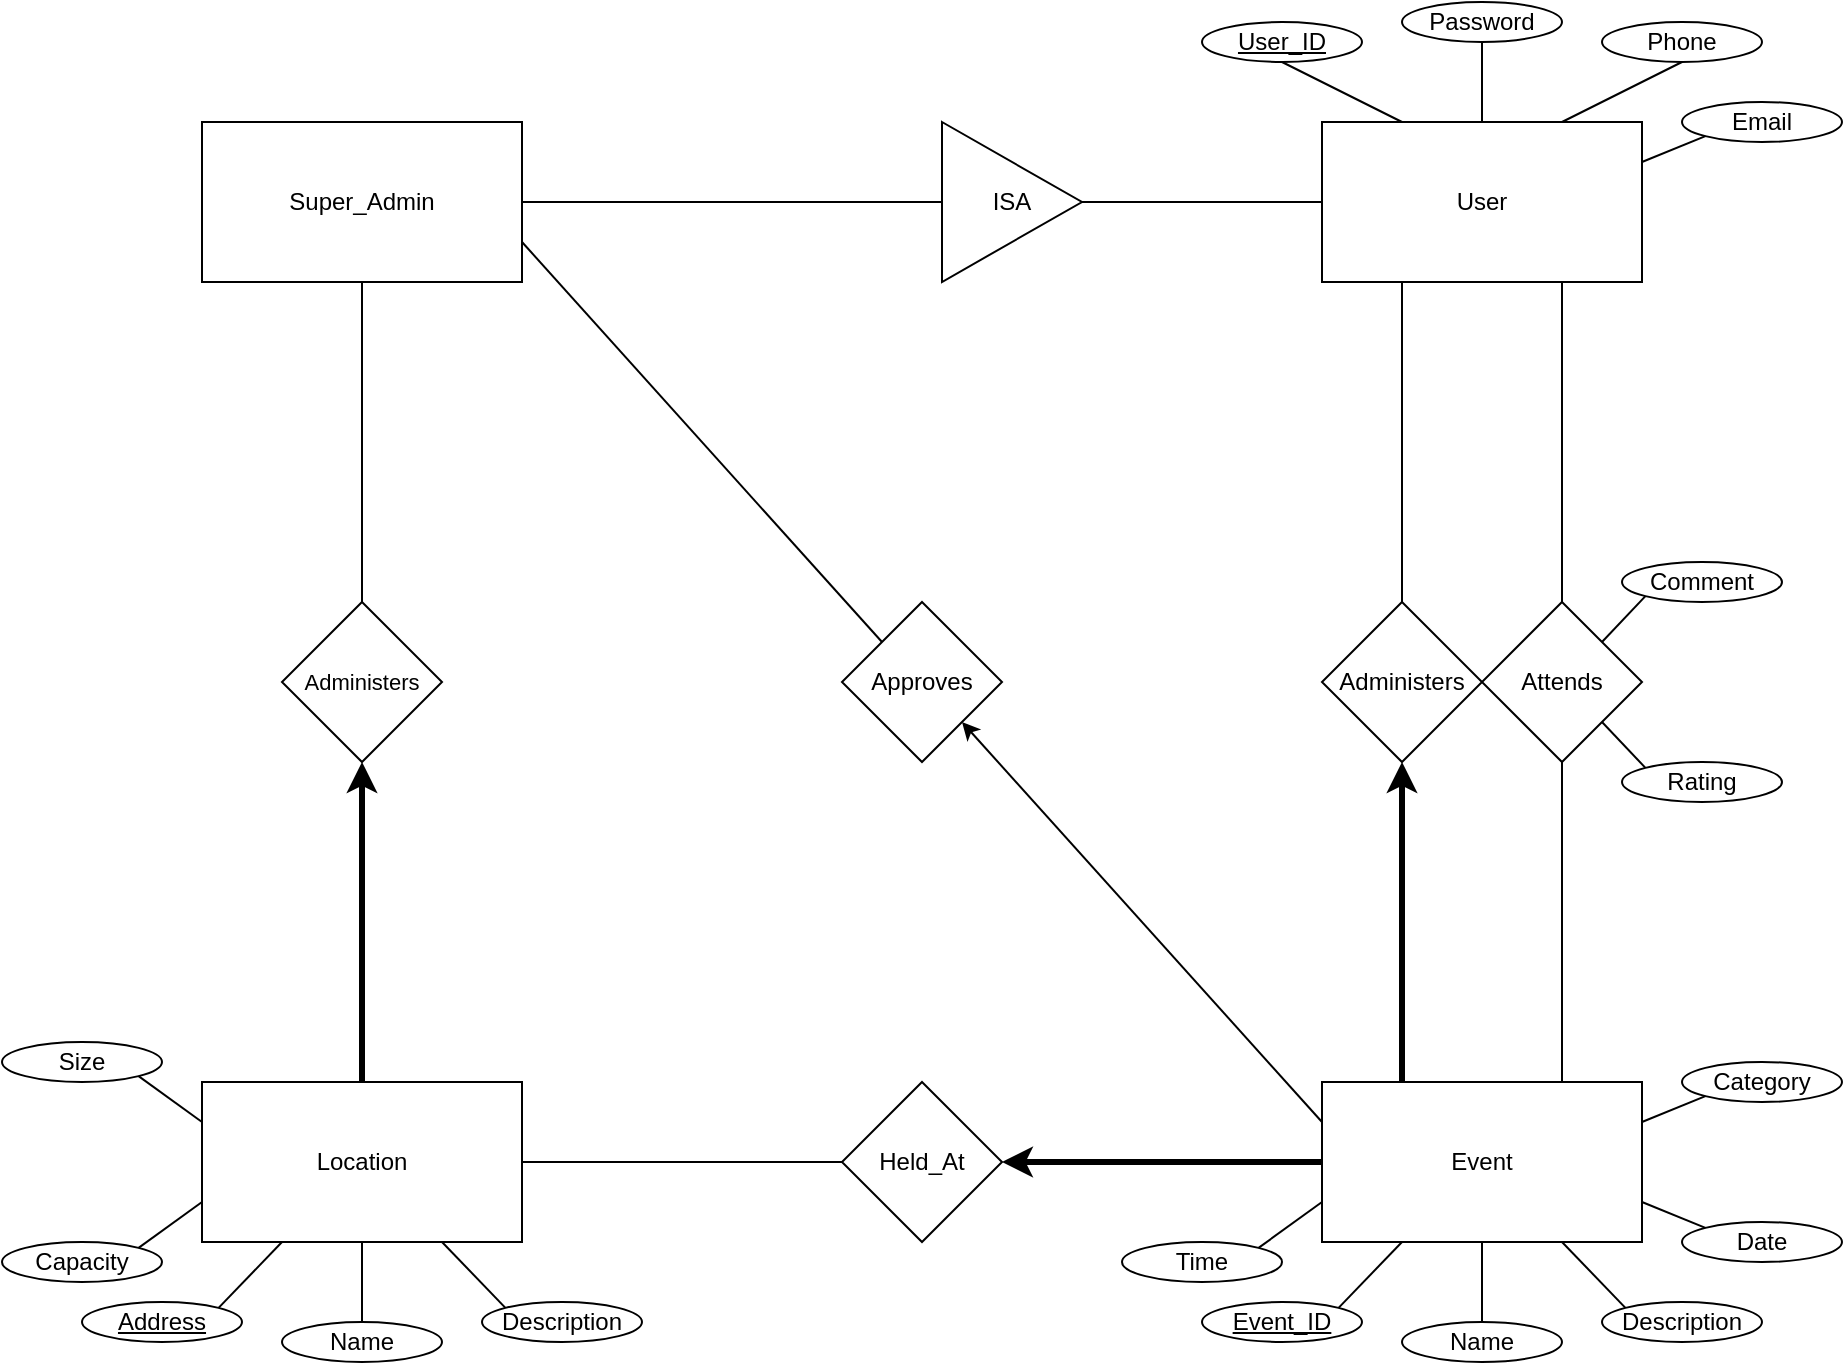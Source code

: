 <mxfile version="13.9.8" type="github">
  <diagram id="vQ19BksNQbtDB_zFupzJ" name="Page-1">
    <mxGraphModel dx="1902" dy="1037" grid="1" gridSize="10" guides="1" tooltips="1" connect="1" arrows="1" fold="1" page="1" pageScale="1" pageWidth="1100" pageHeight="850" math="0" shadow="0">
      <root>
        <mxCell id="0" />
        <mxCell id="1" parent="0" />
        <mxCell id="37ea-AvrcOFvkeTaKJDR-2" value="Event" style="rounded=0;whiteSpace=wrap;html=1;" parent="1" vertex="1">
          <mxGeometry x="760" y="600" width="160" height="80" as="geometry" />
        </mxCell>
        <mxCell id="37ea-AvrcOFvkeTaKJDR-3" value="Location" style="rounded=0;whiteSpace=wrap;html=1;" parent="1" vertex="1">
          <mxGeometry x="200" y="600" width="160" height="80" as="geometry" />
        </mxCell>
        <mxCell id="37ea-AvrcOFvkeTaKJDR-5" value="Super_Admin" style="rounded=0;whiteSpace=wrap;html=1;" parent="1" vertex="1">
          <mxGeometry x="200" y="120" width="160" height="80" as="geometry" />
        </mxCell>
        <mxCell id="37ea-AvrcOFvkeTaKJDR-7" value="Held_At" style="rhombus;whiteSpace=wrap;html=1;" parent="1" vertex="1">
          <mxGeometry x="520" y="600" width="80" height="80" as="geometry" />
        </mxCell>
        <mxCell id="37ea-AvrcOFvkeTaKJDR-11" value="Administers" style="rhombus;whiteSpace=wrap;html=1;" parent="1" vertex="1">
          <mxGeometry x="760" y="360" width="80" height="80" as="geometry" />
        </mxCell>
        <mxCell id="37ea-AvrcOFvkeTaKJDR-17" value="Attends" style="rhombus;whiteSpace=wrap;html=1;" parent="1" vertex="1">
          <mxGeometry x="840" y="360" width="80" height="80" as="geometry" />
        </mxCell>
        <mxCell id="37ea-AvrcOFvkeTaKJDR-21" value="User" style="rounded=0;whiteSpace=wrap;html=1;" parent="1" vertex="1">
          <mxGeometry x="760" y="120" width="160" height="80" as="geometry" />
        </mxCell>
        <mxCell id="37ea-AvrcOFvkeTaKJDR-35" value="" style="endArrow=none;html=1;strokeWidth=1;entryX=0;entryY=0.5;entryDx=0;entryDy=0;exitX=1;exitY=0.5;exitDx=0;exitDy=0;" parent="1" source="37ea-AvrcOFvkeTaKJDR-3" target="37ea-AvrcOFvkeTaKJDR-7" edge="1">
          <mxGeometry width="50" height="50" relative="1" as="geometry">
            <mxPoint x="580" y="660" as="sourcePoint" />
            <mxPoint x="630" y="610" as="targetPoint" />
          </mxGeometry>
        </mxCell>
        <mxCell id="37ea-AvrcOFvkeTaKJDR-36" value="" style="endArrow=classic;html=1;strokeWidth=3;exitX=0;exitY=0.5;exitDx=0;exitDy=0;entryX=1;entryY=0.5;entryDx=0;entryDy=0;" parent="1" source="37ea-AvrcOFvkeTaKJDR-2" target="37ea-AvrcOFvkeTaKJDR-7" edge="1">
          <mxGeometry width="50" height="50" relative="1" as="geometry">
            <mxPoint x="670" y="780" as="sourcePoint" />
            <mxPoint x="720" y="730" as="targetPoint" />
          </mxGeometry>
        </mxCell>
        <mxCell id="37ea-AvrcOFvkeTaKJDR-37" value="User_ID" style="ellipse;whiteSpace=wrap;html=1;fontStyle=4" parent="1" vertex="1">
          <mxGeometry x="700" y="70" width="80" height="20" as="geometry" />
        </mxCell>
        <mxCell id="37ea-AvrcOFvkeTaKJDR-38" value="" style="endArrow=none;html=1;strokeWidth=1;fontSize=11;entryX=0.5;entryY=1;entryDx=0;entryDy=0;exitX=0.25;exitY=0;exitDx=0;exitDy=0;" parent="1" source="37ea-AvrcOFvkeTaKJDR-21" target="37ea-AvrcOFvkeTaKJDR-37" edge="1">
          <mxGeometry width="50" height="50" relative="1" as="geometry">
            <mxPoint x="680" y="140" as="sourcePoint" />
            <mxPoint x="730" y="90" as="targetPoint" />
          </mxGeometry>
        </mxCell>
        <mxCell id="37ea-AvrcOFvkeTaKJDR-39" value="Password" style="ellipse;whiteSpace=wrap;html=1;fontStyle=0" parent="1" vertex="1">
          <mxGeometry x="800" y="60" width="80" height="20" as="geometry" />
        </mxCell>
        <mxCell id="37ea-AvrcOFvkeTaKJDR-40" value="" style="endArrow=none;html=1;strokeWidth=1;fontSize=11;entryX=0.5;entryY=1;entryDx=0;entryDy=0;exitX=0.5;exitY=0;exitDx=0;exitDy=0;" parent="1" source="37ea-AvrcOFvkeTaKJDR-21" target="37ea-AvrcOFvkeTaKJDR-39" edge="1">
          <mxGeometry width="50" height="50" relative="1" as="geometry">
            <mxPoint x="960" y="160" as="sourcePoint" />
            <mxPoint x="1010" y="110" as="targetPoint" />
          </mxGeometry>
        </mxCell>
        <mxCell id="37ea-AvrcOFvkeTaKJDR-41" value="Administers" style="rhombus;whiteSpace=wrap;html=1;fontSize=11;" parent="1" vertex="1">
          <mxGeometry x="240" y="360" width="80" height="80" as="geometry" />
        </mxCell>
        <mxCell id="37ea-AvrcOFvkeTaKJDR-42" value="" style="endArrow=none;html=1;strokeWidth=1;fontSize=11;entryX=0.5;entryY=1;entryDx=0;entryDy=0;exitX=0.5;exitY=0;exitDx=0;exitDy=0;endFill=0;" parent="1" source="37ea-AvrcOFvkeTaKJDR-41" target="37ea-AvrcOFvkeTaKJDR-5" edge="1">
          <mxGeometry width="50" height="50" relative="1" as="geometry">
            <mxPoint x="370" y="350" as="sourcePoint" />
            <mxPoint x="420" y="300" as="targetPoint" />
          </mxGeometry>
        </mxCell>
        <mxCell id="37ea-AvrcOFvkeTaKJDR-43" value="" style="endArrow=none;html=1;strokeWidth=3;fontSize=11;entryX=0.5;entryY=0;entryDx=0;entryDy=0;exitX=0.5;exitY=1;exitDx=0;exitDy=0;startArrow=classic;startFill=1;endFill=0;" parent="1" source="37ea-AvrcOFvkeTaKJDR-41" target="37ea-AvrcOFvkeTaKJDR-3" edge="1">
          <mxGeometry width="50" height="50" relative="1" as="geometry">
            <mxPoint x="360" y="480" as="sourcePoint" />
            <mxPoint x="430" y="500" as="targetPoint" />
          </mxGeometry>
        </mxCell>
        <mxCell id="37ea-AvrcOFvkeTaKJDR-44" value="Rating" style="ellipse;whiteSpace=wrap;html=1;fontStyle=0" parent="1" vertex="1">
          <mxGeometry x="910" y="440" width="80" height="20" as="geometry" />
        </mxCell>
        <mxCell id="37ea-AvrcOFvkeTaKJDR-45" value="Comment" style="ellipse;whiteSpace=wrap;html=1;fontStyle=0" parent="1" vertex="1">
          <mxGeometry x="910" y="340" width="80" height="20" as="geometry" />
        </mxCell>
        <mxCell id="37ea-AvrcOFvkeTaKJDR-50" value="Event_ID" style="ellipse;whiteSpace=wrap;html=1;fontStyle=4" parent="1" vertex="1">
          <mxGeometry x="700" y="710" width="80" height="20" as="geometry" />
        </mxCell>
        <mxCell id="37ea-AvrcOFvkeTaKJDR-51" value="" style="endArrow=none;html=1;strokeWidth=1;fontSize=11;entryX=0.25;entryY=1;entryDx=0;entryDy=0;exitX=1;exitY=0;exitDx=0;exitDy=0;" parent="1" source="37ea-AvrcOFvkeTaKJDR-50" target="37ea-AvrcOFvkeTaKJDR-2" edge="1">
          <mxGeometry width="50" height="50" relative="1" as="geometry">
            <mxPoint x="710" y="730" as="sourcePoint" />
            <mxPoint x="760" y="680" as="targetPoint" />
          </mxGeometry>
        </mxCell>
        <mxCell id="37ea-AvrcOFvkeTaKJDR-52" value="Name" style="ellipse;whiteSpace=wrap;html=1;fontStyle=0" parent="1" vertex="1">
          <mxGeometry x="800" y="720" width="80" height="20" as="geometry" />
        </mxCell>
        <mxCell id="37ea-AvrcOFvkeTaKJDR-53" value="" style="endArrow=none;html=1;strokeWidth=1;fontSize=11;entryX=0.5;entryY=1;entryDx=0;entryDy=0;exitX=0.5;exitY=0;exitDx=0;exitDy=0;" parent="1" source="37ea-AvrcOFvkeTaKJDR-52" target="37ea-AvrcOFvkeTaKJDR-2" edge="1">
          <mxGeometry width="50" height="50" relative="1" as="geometry">
            <mxPoint x="810" y="730" as="sourcePoint" />
            <mxPoint x="860" y="680" as="targetPoint" />
          </mxGeometry>
        </mxCell>
        <mxCell id="37ea-AvrcOFvkeTaKJDR-55" value="Phone" style="ellipse;whiteSpace=wrap;html=1;fontStyle=0" parent="1" vertex="1">
          <mxGeometry x="900" y="70" width="80" height="20" as="geometry" />
        </mxCell>
        <mxCell id="37ea-AvrcOFvkeTaKJDR-57" value="Email" style="ellipse;whiteSpace=wrap;html=1;fontStyle=0" parent="1" vertex="1">
          <mxGeometry x="940" y="110" width="80" height="20" as="geometry" />
        </mxCell>
        <mxCell id="37ea-AvrcOFvkeTaKJDR-59" value="Description" style="ellipse;whiteSpace=wrap;html=1;fontStyle=0" parent="1" vertex="1">
          <mxGeometry x="900" y="710" width="80" height="20" as="geometry" />
        </mxCell>
        <mxCell id="37ea-AvrcOFvkeTaKJDR-60" value="" style="endArrow=none;html=1;strokeWidth=1;fontSize=11;entryX=0;entryY=0;entryDx=0;entryDy=0;exitX=0.75;exitY=1;exitDx=0;exitDy=0;" parent="1" source="37ea-AvrcOFvkeTaKJDR-2" target="37ea-AvrcOFvkeTaKJDR-59" edge="1">
          <mxGeometry width="50" height="50" relative="1" as="geometry">
            <mxPoint x="880" y="800" as="sourcePoint" />
            <mxPoint x="930" y="750" as="targetPoint" />
          </mxGeometry>
        </mxCell>
        <mxCell id="37ea-AvrcOFvkeTaKJDR-61" value="Time" style="ellipse;whiteSpace=wrap;html=1;fontStyle=0" parent="1" vertex="1">
          <mxGeometry x="660" y="680" width="80" height="20" as="geometry" />
        </mxCell>
        <mxCell id="37ea-AvrcOFvkeTaKJDR-62" value="" style="endArrow=none;html=1;strokeWidth=1;fontSize=11;entryX=1;entryY=0;entryDx=0;entryDy=0;exitX=0;exitY=0.75;exitDx=0;exitDy=0;" parent="1" source="37ea-AvrcOFvkeTaKJDR-2" target="37ea-AvrcOFvkeTaKJDR-61" edge="1">
          <mxGeometry width="50" height="50" relative="1" as="geometry">
            <mxPoint x="710" y="620" as="sourcePoint" />
            <mxPoint x="760" y="570" as="targetPoint" />
          </mxGeometry>
        </mxCell>
        <mxCell id="37ea-AvrcOFvkeTaKJDR-63" value="Date" style="ellipse;whiteSpace=wrap;html=1;fontStyle=0" parent="1" vertex="1">
          <mxGeometry x="940" y="670" width="80" height="20" as="geometry" />
        </mxCell>
        <mxCell id="37ea-AvrcOFvkeTaKJDR-65" value="Category" style="ellipse;whiteSpace=wrap;html=1;fontStyle=0" parent="1" vertex="1">
          <mxGeometry x="940" y="590" width="80" height="20" as="geometry" />
        </mxCell>
        <mxCell id="37ea-AvrcOFvkeTaKJDR-66" value="" style="endArrow=none;html=1;strokeWidth=1;fontSize=11;entryX=0;entryY=1;entryDx=0;entryDy=0;exitX=1;exitY=0.25;exitDx=0;exitDy=0;" parent="1" source="37ea-AvrcOFvkeTaKJDR-2" target="37ea-AvrcOFvkeTaKJDR-65" edge="1">
          <mxGeometry width="50" height="50" relative="1" as="geometry">
            <mxPoint x="980" y="700" as="sourcePoint" />
            <mxPoint x="1030" y="650" as="targetPoint" />
          </mxGeometry>
        </mxCell>
        <mxCell id="37ea-AvrcOFvkeTaKJDR-80" value="Name" style="ellipse;whiteSpace=wrap;html=1;fontStyle=0" parent="1" vertex="1">
          <mxGeometry x="240" y="720" width="80" height="20" as="geometry" />
        </mxCell>
        <mxCell id="37ea-AvrcOFvkeTaKJDR-81" value="" style="endArrow=none;html=1;strokeWidth=1;fontSize=11;entryX=0.5;entryY=1;entryDx=0;entryDy=0;exitX=0.5;exitY=0;exitDx=0;exitDy=0;" parent="1" source="37ea-AvrcOFvkeTaKJDR-80" target="37ea-AvrcOFvkeTaKJDR-3" edge="1">
          <mxGeometry width="50" height="50" relative="1" as="geometry">
            <mxPoint x="270" y="800" as="sourcePoint" />
            <mxPoint x="320" y="750" as="targetPoint" />
          </mxGeometry>
        </mxCell>
        <mxCell id="37ea-AvrcOFvkeTaKJDR-82" value="Address" style="ellipse;whiteSpace=wrap;html=1;fontStyle=4" parent="1" vertex="1">
          <mxGeometry x="140" y="710" width="80" height="20" as="geometry" />
        </mxCell>
        <mxCell id="37ea-AvrcOFvkeTaKJDR-84" value="" style="endArrow=none;html=1;strokeWidth=1;fontSize=11;entryX=0.25;entryY=1;entryDx=0;entryDy=0;exitX=1;exitY=0;exitDx=0;exitDy=0;" parent="1" source="37ea-AvrcOFvkeTaKJDR-82" target="37ea-AvrcOFvkeTaKJDR-3" edge="1">
          <mxGeometry width="50" height="50" relative="1" as="geometry">
            <mxPoint x="20" y="720" as="sourcePoint" />
            <mxPoint x="70" y="670" as="targetPoint" />
          </mxGeometry>
        </mxCell>
        <mxCell id="37ea-AvrcOFvkeTaKJDR-85" value="Description" style="ellipse;whiteSpace=wrap;html=1;fontStyle=0" parent="1" vertex="1">
          <mxGeometry x="340" y="710" width="80" height="20" as="geometry" />
        </mxCell>
        <mxCell id="37ea-AvrcOFvkeTaKJDR-86" value="" style="endArrow=none;html=1;strokeWidth=1;fontSize=11;entryX=0;entryY=0;entryDx=0;entryDy=0;exitX=0.75;exitY=1;exitDx=0;exitDy=0;" parent="1" source="37ea-AvrcOFvkeTaKJDR-3" target="37ea-AvrcOFvkeTaKJDR-85" edge="1">
          <mxGeometry width="50" height="50" relative="1" as="geometry">
            <mxPoint x="290" y="810" as="sourcePoint" />
            <mxPoint x="340" y="760" as="targetPoint" />
          </mxGeometry>
        </mxCell>
        <mxCell id="37ea-AvrcOFvkeTaKJDR-87" value="Capacity" style="ellipse;whiteSpace=wrap;html=1;fontStyle=0" parent="1" vertex="1">
          <mxGeometry x="100" y="680" width="80" height="20" as="geometry" />
        </mxCell>
        <mxCell id="37ea-AvrcOFvkeTaKJDR-88" value="" style="endArrow=none;html=1;strokeWidth=1;fontSize=11;entryX=0;entryY=0.75;entryDx=0;entryDy=0;exitX=1;exitY=0;exitDx=0;exitDy=0;" parent="1" source="37ea-AvrcOFvkeTaKJDR-87" target="37ea-AvrcOFvkeTaKJDR-3" edge="1">
          <mxGeometry width="50" height="50" relative="1" as="geometry">
            <mxPoint x="30" y="630" as="sourcePoint" />
            <mxPoint x="80" y="580" as="targetPoint" />
          </mxGeometry>
        </mxCell>
        <mxCell id="37ea-AvrcOFvkeTaKJDR-89" value="Size" style="ellipse;whiteSpace=wrap;html=1;fontStyle=0" parent="1" vertex="1">
          <mxGeometry x="100" y="580" width="80" height="20" as="geometry" />
        </mxCell>
        <mxCell id="37ea-AvrcOFvkeTaKJDR-90" value="" style="endArrow=none;html=1;strokeWidth=1;fontSize=11;entryX=1;entryY=1;entryDx=0;entryDy=0;exitX=0;exitY=0.25;exitDx=0;exitDy=0;" parent="1" source="37ea-AvrcOFvkeTaKJDR-3" target="37ea-AvrcOFvkeTaKJDR-89" edge="1">
          <mxGeometry width="50" height="50" relative="1" as="geometry">
            <mxPoint x="50" y="670" as="sourcePoint" />
            <mxPoint x="100" y="620" as="targetPoint" />
          </mxGeometry>
        </mxCell>
        <mxCell id="zAwjppEQq2B0mch0xTVI-9" value="" style="endArrow=none;html=1;strokeWidth=1;entryX=0.5;entryY=1;entryDx=0;entryDy=0;exitX=0.75;exitY=0;exitDx=0;exitDy=0;" edge="1" parent="1" source="37ea-AvrcOFvkeTaKJDR-21" target="37ea-AvrcOFvkeTaKJDR-55">
          <mxGeometry width="50" height="50" relative="1" as="geometry">
            <mxPoint x="1070" y="190" as="sourcePoint" />
            <mxPoint x="1120" y="140" as="targetPoint" />
          </mxGeometry>
        </mxCell>
        <mxCell id="zAwjppEQq2B0mch0xTVI-10" value="" style="endArrow=none;html=1;strokeWidth=1;entryX=0;entryY=1;entryDx=0;entryDy=0;exitX=1;exitY=0.25;exitDx=0;exitDy=0;" edge="1" parent="1" source="37ea-AvrcOFvkeTaKJDR-21" target="37ea-AvrcOFvkeTaKJDR-57">
          <mxGeometry width="50" height="50" relative="1" as="geometry">
            <mxPoint x="940" y="250" as="sourcePoint" />
            <mxPoint x="990" y="200" as="targetPoint" />
          </mxGeometry>
        </mxCell>
        <mxCell id="zAwjppEQq2B0mch0xTVI-12" value="" style="endArrow=none;html=1;strokeWidth=1;entryX=0.25;entryY=1;entryDx=0;entryDy=0;exitX=0.5;exitY=0;exitDx=0;exitDy=0;" edge="1" parent="1" source="37ea-AvrcOFvkeTaKJDR-11" target="37ea-AvrcOFvkeTaKJDR-21">
          <mxGeometry width="50" height="50" relative="1" as="geometry">
            <mxPoint x="690" y="370" as="sourcePoint" />
            <mxPoint x="740" y="320" as="targetPoint" />
          </mxGeometry>
        </mxCell>
        <mxCell id="zAwjppEQq2B0mch0xTVI-13" value="" style="endArrow=classic;html=1;strokeWidth=3;entryX=0.5;entryY=1;entryDx=0;entryDy=0;exitX=0.25;exitY=0;exitDx=0;exitDy=0;endSize=6;" edge="1" parent="1" source="37ea-AvrcOFvkeTaKJDR-2" target="37ea-AvrcOFvkeTaKJDR-11">
          <mxGeometry width="50" height="50" relative="1" as="geometry">
            <mxPoint x="640" y="510" as="sourcePoint" />
            <mxPoint x="690" y="460" as="targetPoint" />
          </mxGeometry>
        </mxCell>
        <mxCell id="zAwjppEQq2B0mch0xTVI-14" value="" style="endArrow=none;html=1;strokeWidth=1;entryX=0.75;entryY=1;entryDx=0;entryDy=0;exitX=0.5;exitY=0;exitDx=0;exitDy=0;" edge="1" parent="1" source="37ea-AvrcOFvkeTaKJDR-17" target="37ea-AvrcOFvkeTaKJDR-21">
          <mxGeometry width="50" height="50" relative="1" as="geometry">
            <mxPoint x="990" y="390" as="sourcePoint" />
            <mxPoint x="1040" y="340" as="targetPoint" />
          </mxGeometry>
        </mxCell>
        <mxCell id="zAwjppEQq2B0mch0xTVI-15" value="" style="endArrow=none;html=1;strokeWidth=1;entryX=0.75;entryY=0;entryDx=0;entryDy=0;" edge="1" parent="1" source="37ea-AvrcOFvkeTaKJDR-17" target="37ea-AvrcOFvkeTaKJDR-2">
          <mxGeometry width="50" height="50" relative="1" as="geometry">
            <mxPoint x="880" y="530" as="sourcePoint" />
            <mxPoint x="880" y="550.711" as="targetPoint" />
          </mxGeometry>
        </mxCell>
        <mxCell id="zAwjppEQq2B0mch0xTVI-16" value="" style="endArrow=none;html=1;strokeWidth=1;entryX=0;entryY=1;entryDx=0;entryDy=0;exitX=1;exitY=0;exitDx=0;exitDy=0;" edge="1" parent="1" source="37ea-AvrcOFvkeTaKJDR-17" target="37ea-AvrcOFvkeTaKJDR-45">
          <mxGeometry width="50" height="50" relative="1" as="geometry">
            <mxPoint x="1070" y="440" as="sourcePoint" />
            <mxPoint x="1120" y="390" as="targetPoint" />
          </mxGeometry>
        </mxCell>
        <mxCell id="zAwjppEQq2B0mch0xTVI-17" value="" style="endArrow=none;html=1;strokeWidth=1;entryX=1;entryY=1;entryDx=0;entryDy=0;exitX=0;exitY=0;exitDx=0;exitDy=0;" edge="1" parent="1" source="37ea-AvrcOFvkeTaKJDR-44" target="37ea-AvrcOFvkeTaKJDR-17">
          <mxGeometry width="50" height="50" relative="1" as="geometry">
            <mxPoint x="1050" y="420" as="sourcePoint" />
            <mxPoint x="1100" y="370" as="targetPoint" />
          </mxGeometry>
        </mxCell>
        <mxCell id="zAwjppEQq2B0mch0xTVI-18" value="" style="endArrow=none;html=1;strokeWidth=1;entryX=0;entryY=0;entryDx=0;entryDy=0;exitX=1;exitY=0.75;exitDx=0;exitDy=0;" edge="1" parent="1" source="37ea-AvrcOFvkeTaKJDR-2" target="37ea-AvrcOFvkeTaKJDR-63">
          <mxGeometry width="50" height="50" relative="1" as="geometry">
            <mxPoint x="1100" y="670" as="sourcePoint" />
            <mxPoint x="1150" y="620" as="targetPoint" />
          </mxGeometry>
        </mxCell>
        <mxCell id="zAwjppEQq2B0mch0xTVI-19" value="ISA" style="triangle;whiteSpace=wrap;html=1;" vertex="1" parent="1">
          <mxGeometry x="570" y="120" width="70" height="80" as="geometry" />
        </mxCell>
        <mxCell id="zAwjppEQq2B0mch0xTVI-20" value="" style="endArrow=none;html=1;strokeWidth=1;entryX=0;entryY=0.5;entryDx=0;entryDy=0;exitX=1;exitY=0.5;exitDx=0;exitDy=0;" edge="1" parent="1" source="zAwjppEQq2B0mch0xTVI-19" target="37ea-AvrcOFvkeTaKJDR-21">
          <mxGeometry width="50" height="50" relative="1" as="geometry">
            <mxPoint x="540" y="90" as="sourcePoint" />
            <mxPoint x="590" y="40" as="targetPoint" />
          </mxGeometry>
        </mxCell>
        <mxCell id="zAwjppEQq2B0mch0xTVI-21" value="" style="endArrow=none;html=1;strokeWidth=1;entryX=0;entryY=0.5;entryDx=0;entryDy=0;exitX=1;exitY=0.5;exitDx=0;exitDy=0;" edge="1" parent="1" source="37ea-AvrcOFvkeTaKJDR-5" target="zAwjppEQq2B0mch0xTVI-19">
          <mxGeometry width="50" height="50" relative="1" as="geometry">
            <mxPoint x="450" y="150" as="sourcePoint" />
            <mxPoint x="500" y="100" as="targetPoint" />
          </mxGeometry>
        </mxCell>
        <mxCell id="zAwjppEQq2B0mch0xTVI-22" value="Approves" style="rhombus;whiteSpace=wrap;html=1;" vertex="1" parent="1">
          <mxGeometry x="520" y="360" width="80" height="80" as="geometry" />
        </mxCell>
        <mxCell id="zAwjppEQq2B0mch0xTVI-23" value="" style="endArrow=none;html=1;strokeWidth=1;entryX=0;entryY=0.25;entryDx=0;entryDy=0;exitX=1;exitY=1;exitDx=0;exitDy=0;endFill=0;startArrow=classic;startFill=1;" edge="1" parent="1" source="zAwjppEQq2B0mch0xTVI-22" target="37ea-AvrcOFvkeTaKJDR-2">
          <mxGeometry width="50" height="50" relative="1" as="geometry">
            <mxPoint x="650" y="540" as="sourcePoint" />
            <mxPoint x="700" y="490" as="targetPoint" />
          </mxGeometry>
        </mxCell>
        <mxCell id="zAwjppEQq2B0mch0xTVI-24" value="" style="endArrow=none;html=1;strokeWidth=1;entryX=1;entryY=0.75;entryDx=0;entryDy=0;exitX=0;exitY=0;exitDx=0;exitDy=0;" edge="1" parent="1" source="zAwjppEQq2B0mch0xTVI-22" target="37ea-AvrcOFvkeTaKJDR-5">
          <mxGeometry width="50" height="50" relative="1" as="geometry">
            <mxPoint x="410" y="380" as="sourcePoint" />
            <mxPoint x="460" y="330" as="targetPoint" />
          </mxGeometry>
        </mxCell>
      </root>
    </mxGraphModel>
  </diagram>
</mxfile>
